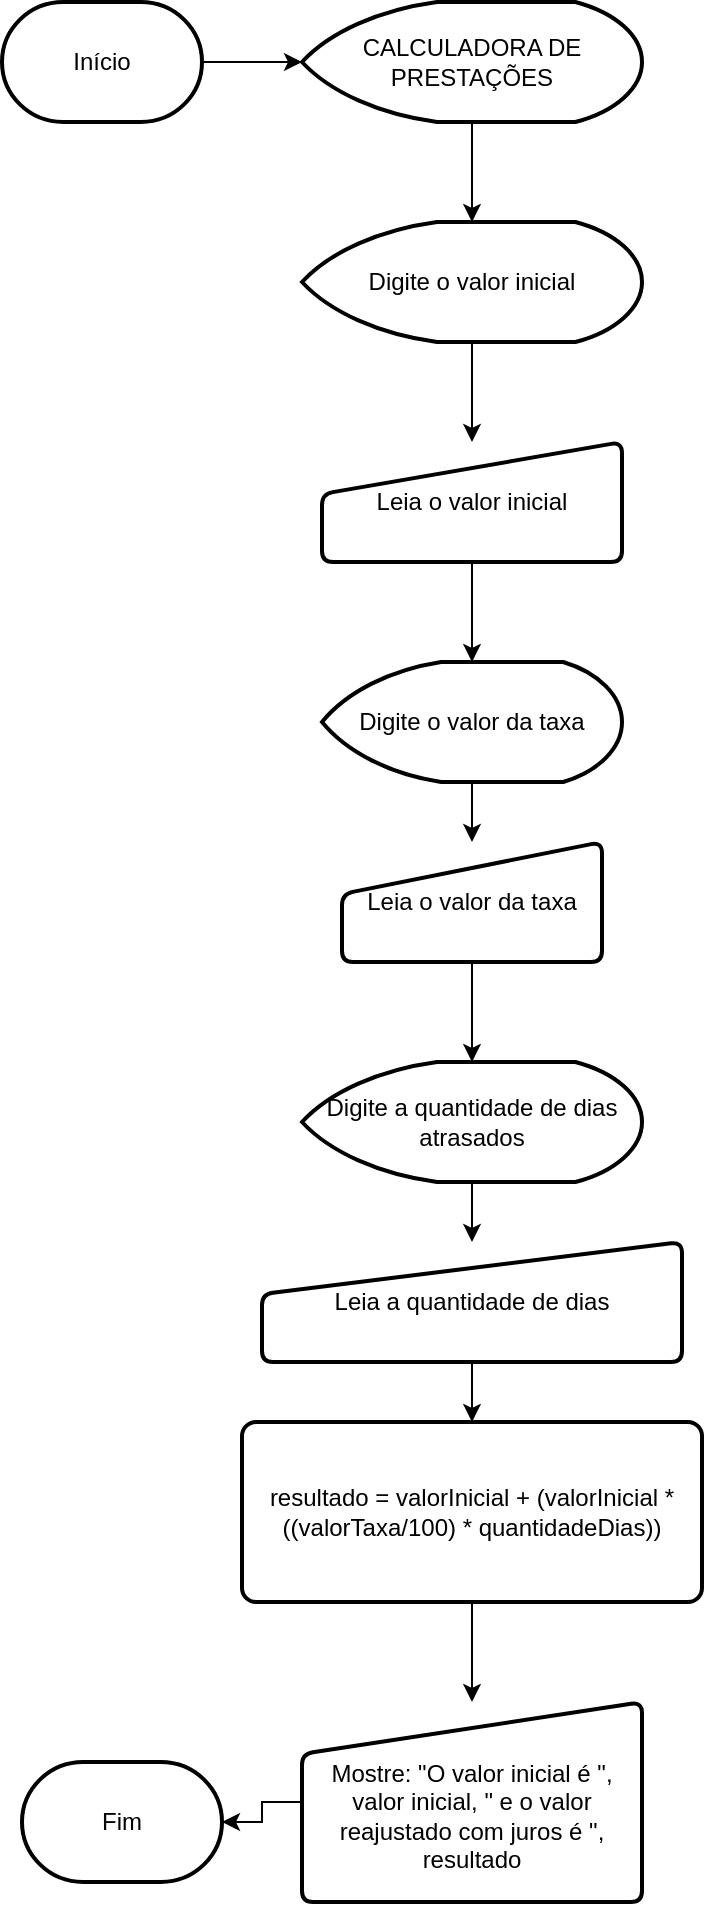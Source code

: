 <mxfile version="20.8.23" type="github">
  <diagram name="Página-1" id="DT3uVaq06OHyXsRy0isz">
    <mxGraphModel dx="954" dy="540" grid="1" gridSize="10" guides="1" tooltips="1" connect="1" arrows="1" fold="1" page="1" pageScale="1" pageWidth="827" pageHeight="1169" math="0" shadow="0">
      <root>
        <mxCell id="0" />
        <mxCell id="1" parent="0" />
        <mxCell id="UEoSz3fRGiwPIZFETIFo-4" style="edgeStyle=orthogonalEdgeStyle;rounded=0;orthogonalLoop=1;jettySize=auto;html=1;exitX=1;exitY=0.5;exitDx=0;exitDy=0;exitPerimeter=0;" edge="1" parent="1" source="UEoSz3fRGiwPIZFETIFo-1" target="UEoSz3fRGiwPIZFETIFo-5">
          <mxGeometry relative="1" as="geometry">
            <mxPoint x="380" y="150" as="targetPoint" />
          </mxGeometry>
        </mxCell>
        <mxCell id="UEoSz3fRGiwPIZFETIFo-1" value="Início" style="strokeWidth=2;html=1;shape=mxgraph.flowchart.terminator;whiteSpace=wrap;" vertex="1" parent="1">
          <mxGeometry x="230" y="120" width="100" height="60" as="geometry" />
        </mxCell>
        <mxCell id="UEoSz3fRGiwPIZFETIFo-3" value="Fim" style="strokeWidth=2;html=1;shape=mxgraph.flowchart.terminator;whiteSpace=wrap;" vertex="1" parent="1">
          <mxGeometry x="240" y="1000" width="100" height="60" as="geometry" />
        </mxCell>
        <mxCell id="UEoSz3fRGiwPIZFETIFo-6" style="edgeStyle=orthogonalEdgeStyle;rounded=0;orthogonalLoop=1;jettySize=auto;html=1;exitX=0.5;exitY=1;exitDx=0;exitDy=0;exitPerimeter=0;" edge="1" parent="1" source="UEoSz3fRGiwPIZFETIFo-5" target="UEoSz3fRGiwPIZFETIFo-7">
          <mxGeometry relative="1" as="geometry">
            <mxPoint x="465" y="220" as="targetPoint" />
          </mxGeometry>
        </mxCell>
        <mxCell id="UEoSz3fRGiwPIZFETIFo-5" value="CALCULADORA DE PRESTAÇÕES" style="strokeWidth=2;html=1;shape=mxgraph.flowchart.display;whiteSpace=wrap;" vertex="1" parent="1">
          <mxGeometry x="380" y="120" width="170" height="60" as="geometry" />
        </mxCell>
        <mxCell id="UEoSz3fRGiwPIZFETIFo-13" style="edgeStyle=orthogonalEdgeStyle;rounded=0;orthogonalLoop=1;jettySize=auto;html=1;entryX=0.5;entryY=0;entryDx=0;entryDy=0;" edge="1" parent="1" source="UEoSz3fRGiwPIZFETIFo-7" target="UEoSz3fRGiwPIZFETIFo-8">
          <mxGeometry relative="1" as="geometry" />
        </mxCell>
        <mxCell id="UEoSz3fRGiwPIZFETIFo-7" value="Digite o valor inicial" style="strokeWidth=2;html=1;shape=mxgraph.flowchart.display;whiteSpace=wrap;" vertex="1" parent="1">
          <mxGeometry x="380" y="230" width="170" height="60" as="geometry" />
        </mxCell>
        <mxCell id="UEoSz3fRGiwPIZFETIFo-14" style="edgeStyle=orthogonalEdgeStyle;rounded=0;orthogonalLoop=1;jettySize=auto;html=1;exitX=0.5;exitY=1;exitDx=0;exitDy=0;" edge="1" parent="1" source="UEoSz3fRGiwPIZFETIFo-8" target="UEoSz3fRGiwPIZFETIFo-15">
          <mxGeometry relative="1" as="geometry">
            <mxPoint x="465" y="450" as="targetPoint" />
          </mxGeometry>
        </mxCell>
        <mxCell id="UEoSz3fRGiwPIZFETIFo-8" value="Leia o valor inicial" style="html=1;strokeWidth=2;shape=manualInput;whiteSpace=wrap;rounded=1;size=26;arcSize=11;" vertex="1" parent="1">
          <mxGeometry x="390" y="340" width="150" height="60" as="geometry" />
        </mxCell>
        <mxCell id="UEoSz3fRGiwPIZFETIFo-16" style="edgeStyle=orthogonalEdgeStyle;rounded=0;orthogonalLoop=1;jettySize=auto;html=1;exitX=0.5;exitY=1;exitDx=0;exitDy=0;exitPerimeter=0;" edge="1" parent="1" source="UEoSz3fRGiwPIZFETIFo-15" target="UEoSz3fRGiwPIZFETIFo-17">
          <mxGeometry relative="1" as="geometry">
            <mxPoint x="465" y="570" as="targetPoint" />
          </mxGeometry>
        </mxCell>
        <mxCell id="UEoSz3fRGiwPIZFETIFo-15" value="Digite o valor da taxa" style="strokeWidth=2;html=1;shape=mxgraph.flowchart.display;whiteSpace=wrap;" vertex="1" parent="1">
          <mxGeometry x="390" y="450" width="150" height="60" as="geometry" />
        </mxCell>
        <mxCell id="UEoSz3fRGiwPIZFETIFo-18" style="edgeStyle=orthogonalEdgeStyle;rounded=0;orthogonalLoop=1;jettySize=auto;html=1;exitX=0.5;exitY=1;exitDx=0;exitDy=0;" edge="1" parent="1" source="UEoSz3fRGiwPIZFETIFo-17" target="UEoSz3fRGiwPIZFETIFo-19">
          <mxGeometry relative="1" as="geometry">
            <mxPoint x="465" y="650" as="targetPoint" />
          </mxGeometry>
        </mxCell>
        <mxCell id="UEoSz3fRGiwPIZFETIFo-17" value="Leia o valor da taxa" style="html=1;strokeWidth=2;shape=manualInput;whiteSpace=wrap;rounded=1;size=26;arcSize=11;" vertex="1" parent="1">
          <mxGeometry x="400" y="540" width="130" height="60" as="geometry" />
        </mxCell>
        <mxCell id="UEoSz3fRGiwPIZFETIFo-31" value="" style="edgeStyle=orthogonalEdgeStyle;rounded=0;orthogonalLoop=1;jettySize=auto;html=1;" edge="1" parent="1" source="UEoSz3fRGiwPIZFETIFo-19" target="UEoSz3fRGiwPIZFETIFo-30">
          <mxGeometry relative="1" as="geometry" />
        </mxCell>
        <mxCell id="UEoSz3fRGiwPIZFETIFo-19" value="Digite a quantidade de dias atrasados" style="strokeWidth=2;html=1;shape=mxgraph.flowchart.display;whiteSpace=wrap;" vertex="1" parent="1">
          <mxGeometry x="380" y="650" width="170" height="60" as="geometry" />
        </mxCell>
        <mxCell id="UEoSz3fRGiwPIZFETIFo-28" style="edgeStyle=orthogonalEdgeStyle;rounded=0;orthogonalLoop=1;jettySize=auto;html=1;entryX=1;entryY=0.5;entryDx=0;entryDy=0;entryPerimeter=0;" edge="1" parent="1" source="UEoSz3fRGiwPIZFETIFo-21" target="UEoSz3fRGiwPIZFETIFo-3">
          <mxGeometry relative="1" as="geometry" />
        </mxCell>
        <mxCell id="UEoSz3fRGiwPIZFETIFo-21" value="&lt;br&gt;Mostre: &quot;O valor inicial é &quot;, valor inicial, &quot; e o valor reajustado com juros é &quot;, resultado" style="html=1;strokeWidth=2;shape=manualInput;whiteSpace=wrap;rounded=1;size=26;arcSize=11;" vertex="1" parent="1">
          <mxGeometry x="380" y="970" width="170" height="100" as="geometry" />
        </mxCell>
        <mxCell id="UEoSz3fRGiwPIZFETIFo-29" style="edgeStyle=orthogonalEdgeStyle;rounded=0;orthogonalLoop=1;jettySize=auto;html=1;entryX=0.5;entryY=0;entryDx=0;entryDy=0;" edge="1" parent="1" source="UEoSz3fRGiwPIZFETIFo-22" target="UEoSz3fRGiwPIZFETIFo-21">
          <mxGeometry relative="1" as="geometry" />
        </mxCell>
        <mxCell id="UEoSz3fRGiwPIZFETIFo-22" value="resultado = valorInicial + (valorInicial * ((valorTaxa/100) * quantidadeDias))" style="rounded=1;whiteSpace=wrap;html=1;absoluteArcSize=1;arcSize=14;strokeWidth=2;" vertex="1" parent="1">
          <mxGeometry x="350" y="830" width="230" height="90" as="geometry" />
        </mxCell>
        <mxCell id="UEoSz3fRGiwPIZFETIFo-32" value="" style="edgeStyle=orthogonalEdgeStyle;rounded=0;orthogonalLoop=1;jettySize=auto;html=1;" edge="1" parent="1" source="UEoSz3fRGiwPIZFETIFo-30" target="UEoSz3fRGiwPIZFETIFo-22">
          <mxGeometry relative="1" as="geometry" />
        </mxCell>
        <mxCell id="UEoSz3fRGiwPIZFETIFo-30" value="Leia a quantidade de dias" style="html=1;strokeWidth=2;shape=manualInput;whiteSpace=wrap;rounded=1;size=26;arcSize=11;" vertex="1" parent="1">
          <mxGeometry x="360" y="740" width="210" height="60" as="geometry" />
        </mxCell>
      </root>
    </mxGraphModel>
  </diagram>
</mxfile>
